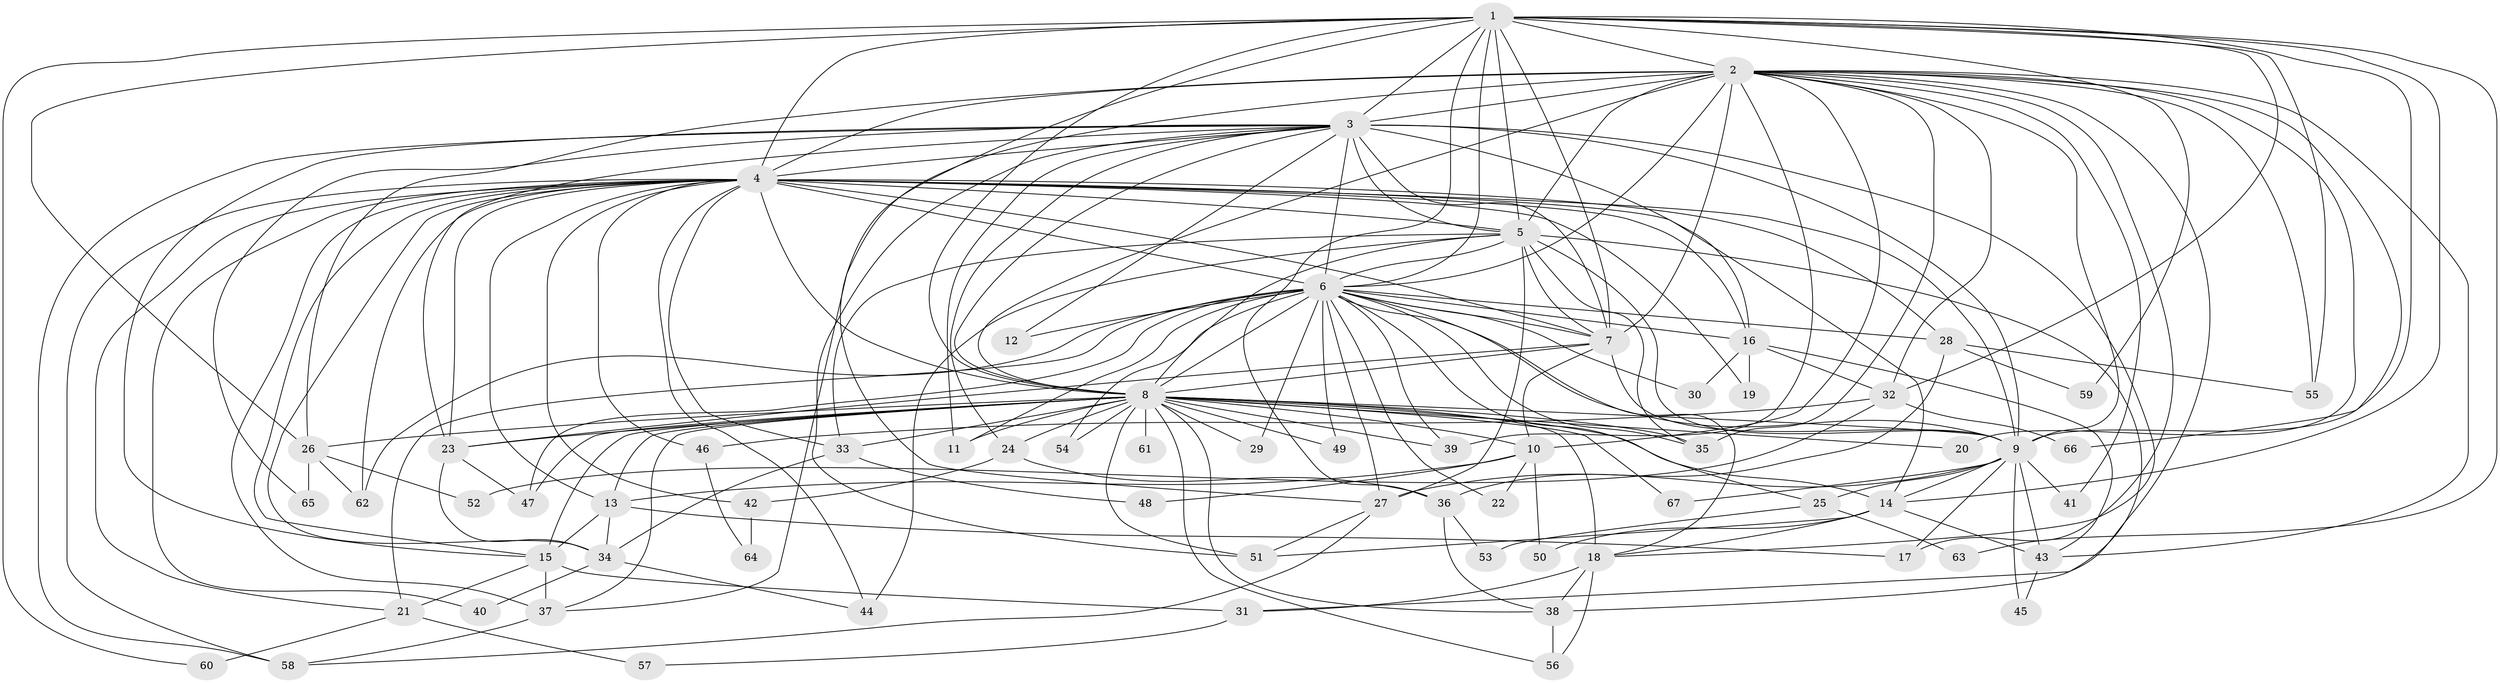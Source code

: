 // original degree distribution, {19: 0.015037593984962405, 25: 0.007518796992481203, 13: 0.007518796992481203, 21: 0.007518796992481203, 22: 0.007518796992481203, 20: 0.007518796992481203, 29: 0.007518796992481203, 23: 0.007518796992481203, 38: 0.007518796992481203, 7: 0.015037593984962405, 3: 0.20300751879699247, 2: 0.5037593984962406, 5: 0.07518796992481203, 6: 0.022556390977443608, 4: 0.10526315789473684}
// Generated by graph-tools (version 1.1) at 2025/34/03/09/25 02:34:44]
// undirected, 67 vertices, 192 edges
graph export_dot {
graph [start="1"]
  node [color=gray90,style=filled];
  1;
  2;
  3;
  4;
  5;
  6;
  7;
  8;
  9;
  10;
  11;
  12;
  13;
  14;
  15;
  16;
  17;
  18;
  19;
  20;
  21;
  22;
  23;
  24;
  25;
  26;
  27;
  28;
  29;
  30;
  31;
  32;
  33;
  34;
  35;
  36;
  37;
  38;
  39;
  40;
  41;
  42;
  43;
  44;
  45;
  46;
  47;
  48;
  49;
  50;
  51;
  52;
  53;
  54;
  55;
  56;
  57;
  58;
  59;
  60;
  61;
  62;
  63;
  64;
  65;
  66;
  67;
  1 -- 2 [weight=2.0];
  1 -- 3 [weight=3.0];
  1 -- 4 [weight=3.0];
  1 -- 5 [weight=2.0];
  1 -- 6 [weight=2.0];
  1 -- 7 [weight=2.0];
  1 -- 8 [weight=2.0];
  1 -- 9 [weight=3.0];
  1 -- 14 [weight=1.0];
  1 -- 26 [weight=1.0];
  1 -- 27 [weight=1.0];
  1 -- 32 [weight=1.0];
  1 -- 36 [weight=1.0];
  1 -- 55 [weight=1.0];
  1 -- 59 [weight=1.0];
  1 -- 60 [weight=1.0];
  1 -- 63 [weight=1.0];
  2 -- 3 [weight=1.0];
  2 -- 4 [weight=2.0];
  2 -- 5 [weight=1.0];
  2 -- 6 [weight=2.0];
  2 -- 7 [weight=2.0];
  2 -- 8 [weight=2.0];
  2 -- 9 [weight=1.0];
  2 -- 10 [weight=1.0];
  2 -- 17 [weight=1.0];
  2 -- 20 [weight=1.0];
  2 -- 26 [weight=1.0];
  2 -- 31 [weight=1.0];
  2 -- 32 [weight=1.0];
  2 -- 35 [weight=1.0];
  2 -- 37 [weight=1.0];
  2 -- 39 [weight=1.0];
  2 -- 41 [weight=1.0];
  2 -- 43 [weight=1.0];
  2 -- 55 [weight=1.0];
  2 -- 66 [weight=1.0];
  3 -- 4 [weight=1.0];
  3 -- 5 [weight=2.0];
  3 -- 6 [weight=1.0];
  3 -- 7 [weight=2.0];
  3 -- 8 [weight=1.0];
  3 -- 9 [weight=1.0];
  3 -- 11 [weight=1.0];
  3 -- 12 [weight=1.0];
  3 -- 15 [weight=1.0];
  3 -- 16 [weight=1.0];
  3 -- 18 [weight=1.0];
  3 -- 23 [weight=1.0];
  3 -- 24 [weight=1.0];
  3 -- 51 [weight=1.0];
  3 -- 58 [weight=1.0];
  3 -- 65 [weight=1.0];
  4 -- 5 [weight=1.0];
  4 -- 6 [weight=2.0];
  4 -- 7 [weight=10.0];
  4 -- 8 [weight=2.0];
  4 -- 9 [weight=2.0];
  4 -- 13 [weight=2.0];
  4 -- 14 [weight=1.0];
  4 -- 15 [weight=1.0];
  4 -- 16 [weight=1.0];
  4 -- 19 [weight=1.0];
  4 -- 21 [weight=1.0];
  4 -- 23 [weight=2.0];
  4 -- 28 [weight=1.0];
  4 -- 33 [weight=1.0];
  4 -- 34 [weight=1.0];
  4 -- 37 [weight=1.0];
  4 -- 40 [weight=1.0];
  4 -- 42 [weight=1.0];
  4 -- 44 [weight=1.0];
  4 -- 46 [weight=1.0];
  4 -- 58 [weight=1.0];
  4 -- 62 [weight=1.0];
  5 -- 6 [weight=1.0];
  5 -- 7 [weight=1.0];
  5 -- 8 [weight=1.0];
  5 -- 9 [weight=1.0];
  5 -- 27 [weight=2.0];
  5 -- 33 [weight=1.0];
  5 -- 35 [weight=4.0];
  5 -- 38 [weight=1.0];
  5 -- 44 [weight=2.0];
  6 -- 7 [weight=1.0];
  6 -- 8 [weight=1.0];
  6 -- 9 [weight=1.0];
  6 -- 11 [weight=1.0];
  6 -- 12 [weight=1.0];
  6 -- 16 [weight=2.0];
  6 -- 18 [weight=1.0];
  6 -- 21 [weight=1.0];
  6 -- 22 [weight=1.0];
  6 -- 25 [weight=1.0];
  6 -- 27 [weight=1.0];
  6 -- 28 [weight=1.0];
  6 -- 29 [weight=1.0];
  6 -- 30 [weight=1.0];
  6 -- 35 [weight=2.0];
  6 -- 39 [weight=1.0];
  6 -- 47 [weight=1.0];
  6 -- 49 [weight=1.0];
  6 -- 54 [weight=1.0];
  6 -- 62 [weight=1.0];
  7 -- 8 [weight=2.0];
  7 -- 9 [weight=1.0];
  7 -- 10 [weight=1.0];
  7 -- 23 [weight=1.0];
  8 -- 9 [weight=1.0];
  8 -- 10 [weight=2.0];
  8 -- 11 [weight=1.0];
  8 -- 13 [weight=1.0];
  8 -- 14 [weight=1.0];
  8 -- 15 [weight=1.0];
  8 -- 18 [weight=1.0];
  8 -- 20 [weight=1.0];
  8 -- 23 [weight=1.0];
  8 -- 24 [weight=1.0];
  8 -- 26 [weight=1.0];
  8 -- 29 [weight=1.0];
  8 -- 33 [weight=1.0];
  8 -- 35 [weight=1.0];
  8 -- 37 [weight=1.0];
  8 -- 38 [weight=1.0];
  8 -- 39 [weight=1.0];
  8 -- 47 [weight=1.0];
  8 -- 49 [weight=1.0];
  8 -- 51 [weight=1.0];
  8 -- 54 [weight=1.0];
  8 -- 56 [weight=1.0];
  8 -- 61 [weight=1.0];
  8 -- 67 [weight=1.0];
  9 -- 14 [weight=1.0];
  9 -- 17 [weight=1.0];
  9 -- 25 [weight=1.0];
  9 -- 27 [weight=1.0];
  9 -- 41 [weight=1.0];
  9 -- 43 [weight=1.0];
  9 -- 45 [weight=1.0];
  9 -- 67 [weight=1.0];
  10 -- 13 [weight=1.0];
  10 -- 22 [weight=1.0];
  10 -- 48 [weight=1.0];
  10 -- 50 [weight=1.0];
  13 -- 15 [weight=1.0];
  13 -- 17 [weight=1.0];
  13 -- 34 [weight=1.0];
  14 -- 18 [weight=1.0];
  14 -- 43 [weight=1.0];
  14 -- 50 [weight=1.0];
  14 -- 51 [weight=1.0];
  15 -- 21 [weight=1.0];
  15 -- 31 [weight=1.0];
  15 -- 37 [weight=1.0];
  16 -- 19 [weight=1.0];
  16 -- 30 [weight=1.0];
  16 -- 32 [weight=1.0];
  16 -- 43 [weight=1.0];
  18 -- 31 [weight=1.0];
  18 -- 38 [weight=2.0];
  18 -- 56 [weight=1.0];
  21 -- 57 [weight=1.0];
  21 -- 60 [weight=1.0];
  23 -- 34 [weight=1.0];
  23 -- 47 [weight=1.0];
  24 -- 36 [weight=1.0];
  24 -- 42 [weight=1.0];
  25 -- 53 [weight=1.0];
  25 -- 63 [weight=1.0];
  26 -- 52 [weight=1.0];
  26 -- 62 [weight=1.0];
  26 -- 65 [weight=1.0];
  27 -- 51 [weight=1.0];
  27 -- 58 [weight=1.0];
  28 -- 36 [weight=1.0];
  28 -- 55 [weight=1.0];
  28 -- 59 [weight=1.0];
  31 -- 57 [weight=1.0];
  32 -- 46 [weight=1.0];
  32 -- 52 [weight=1.0];
  32 -- 66 [weight=1.0];
  33 -- 34 [weight=1.0];
  33 -- 48 [weight=1.0];
  34 -- 40 [weight=1.0];
  34 -- 44 [weight=1.0];
  36 -- 38 [weight=1.0];
  36 -- 53 [weight=1.0];
  37 -- 58 [weight=1.0];
  38 -- 56 [weight=1.0];
  42 -- 64 [weight=1.0];
  43 -- 45 [weight=1.0];
  46 -- 64 [weight=1.0];
}
